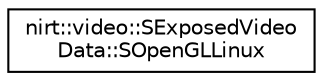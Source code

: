 digraph "Graphical Class Hierarchy"
{
 // LATEX_PDF_SIZE
  edge [fontname="Helvetica",fontsize="10",labelfontname="Helvetica",labelfontsize="10"];
  node [fontname="Helvetica",fontsize="10",shape=record];
  rankdir="LR";
  Node0 [label="nirt::video::SExposedVideo\lData::SOpenGLLinux",height=0.2,width=0.4,color="black", fillcolor="white", style="filled",URL="$structnirt_1_1video_1_1SExposedVideoData_1_1SOpenGLLinux.html",tooltip=" "];
}
